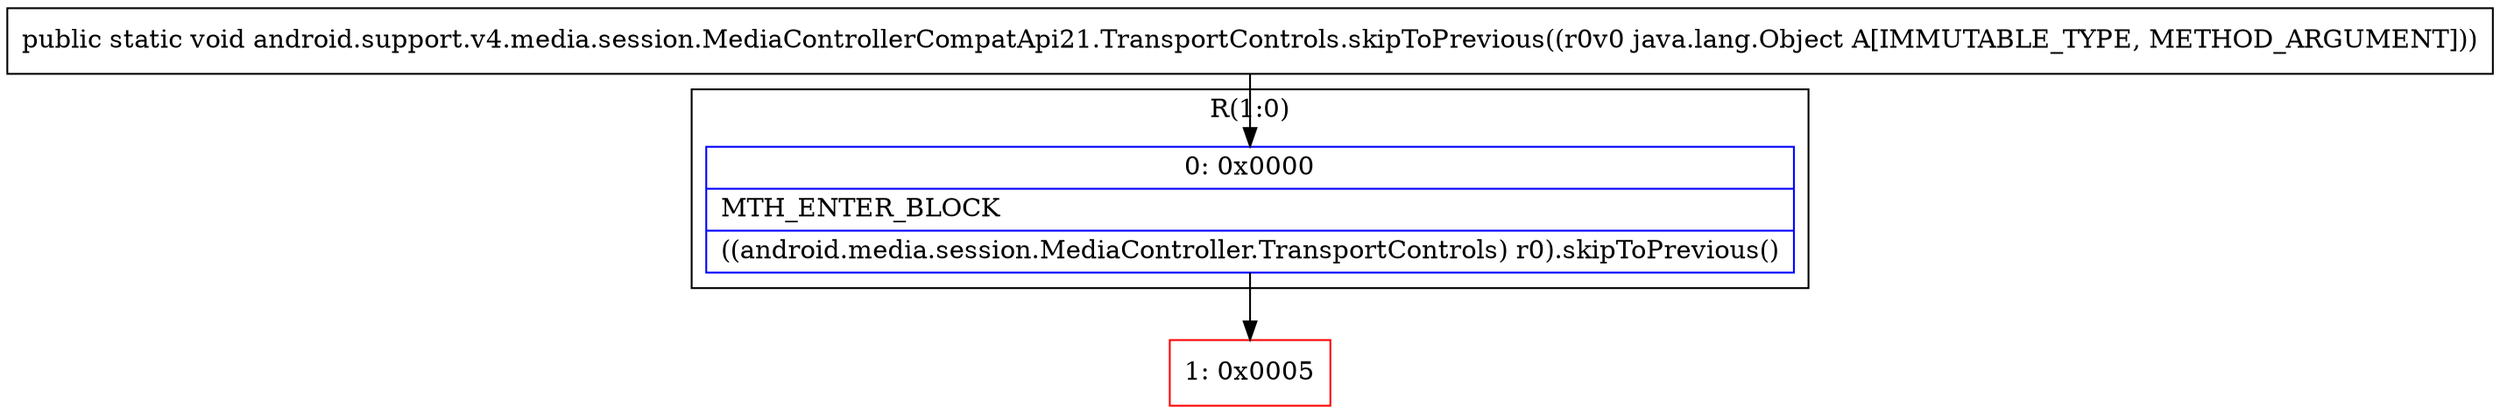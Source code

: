 digraph "CFG forandroid.support.v4.media.session.MediaControllerCompatApi21.TransportControls.skipToPrevious(Ljava\/lang\/Object;)V" {
subgraph cluster_Region_832826620 {
label = "R(1:0)";
node [shape=record,color=blue];
Node_0 [shape=record,label="{0\:\ 0x0000|MTH_ENTER_BLOCK\l|((android.media.session.MediaController.TransportControls) r0).skipToPrevious()\l}"];
}
Node_1 [shape=record,color=red,label="{1\:\ 0x0005}"];
MethodNode[shape=record,label="{public static void android.support.v4.media.session.MediaControllerCompatApi21.TransportControls.skipToPrevious((r0v0 java.lang.Object A[IMMUTABLE_TYPE, METHOD_ARGUMENT])) }"];
MethodNode -> Node_0;
Node_0 -> Node_1;
}

